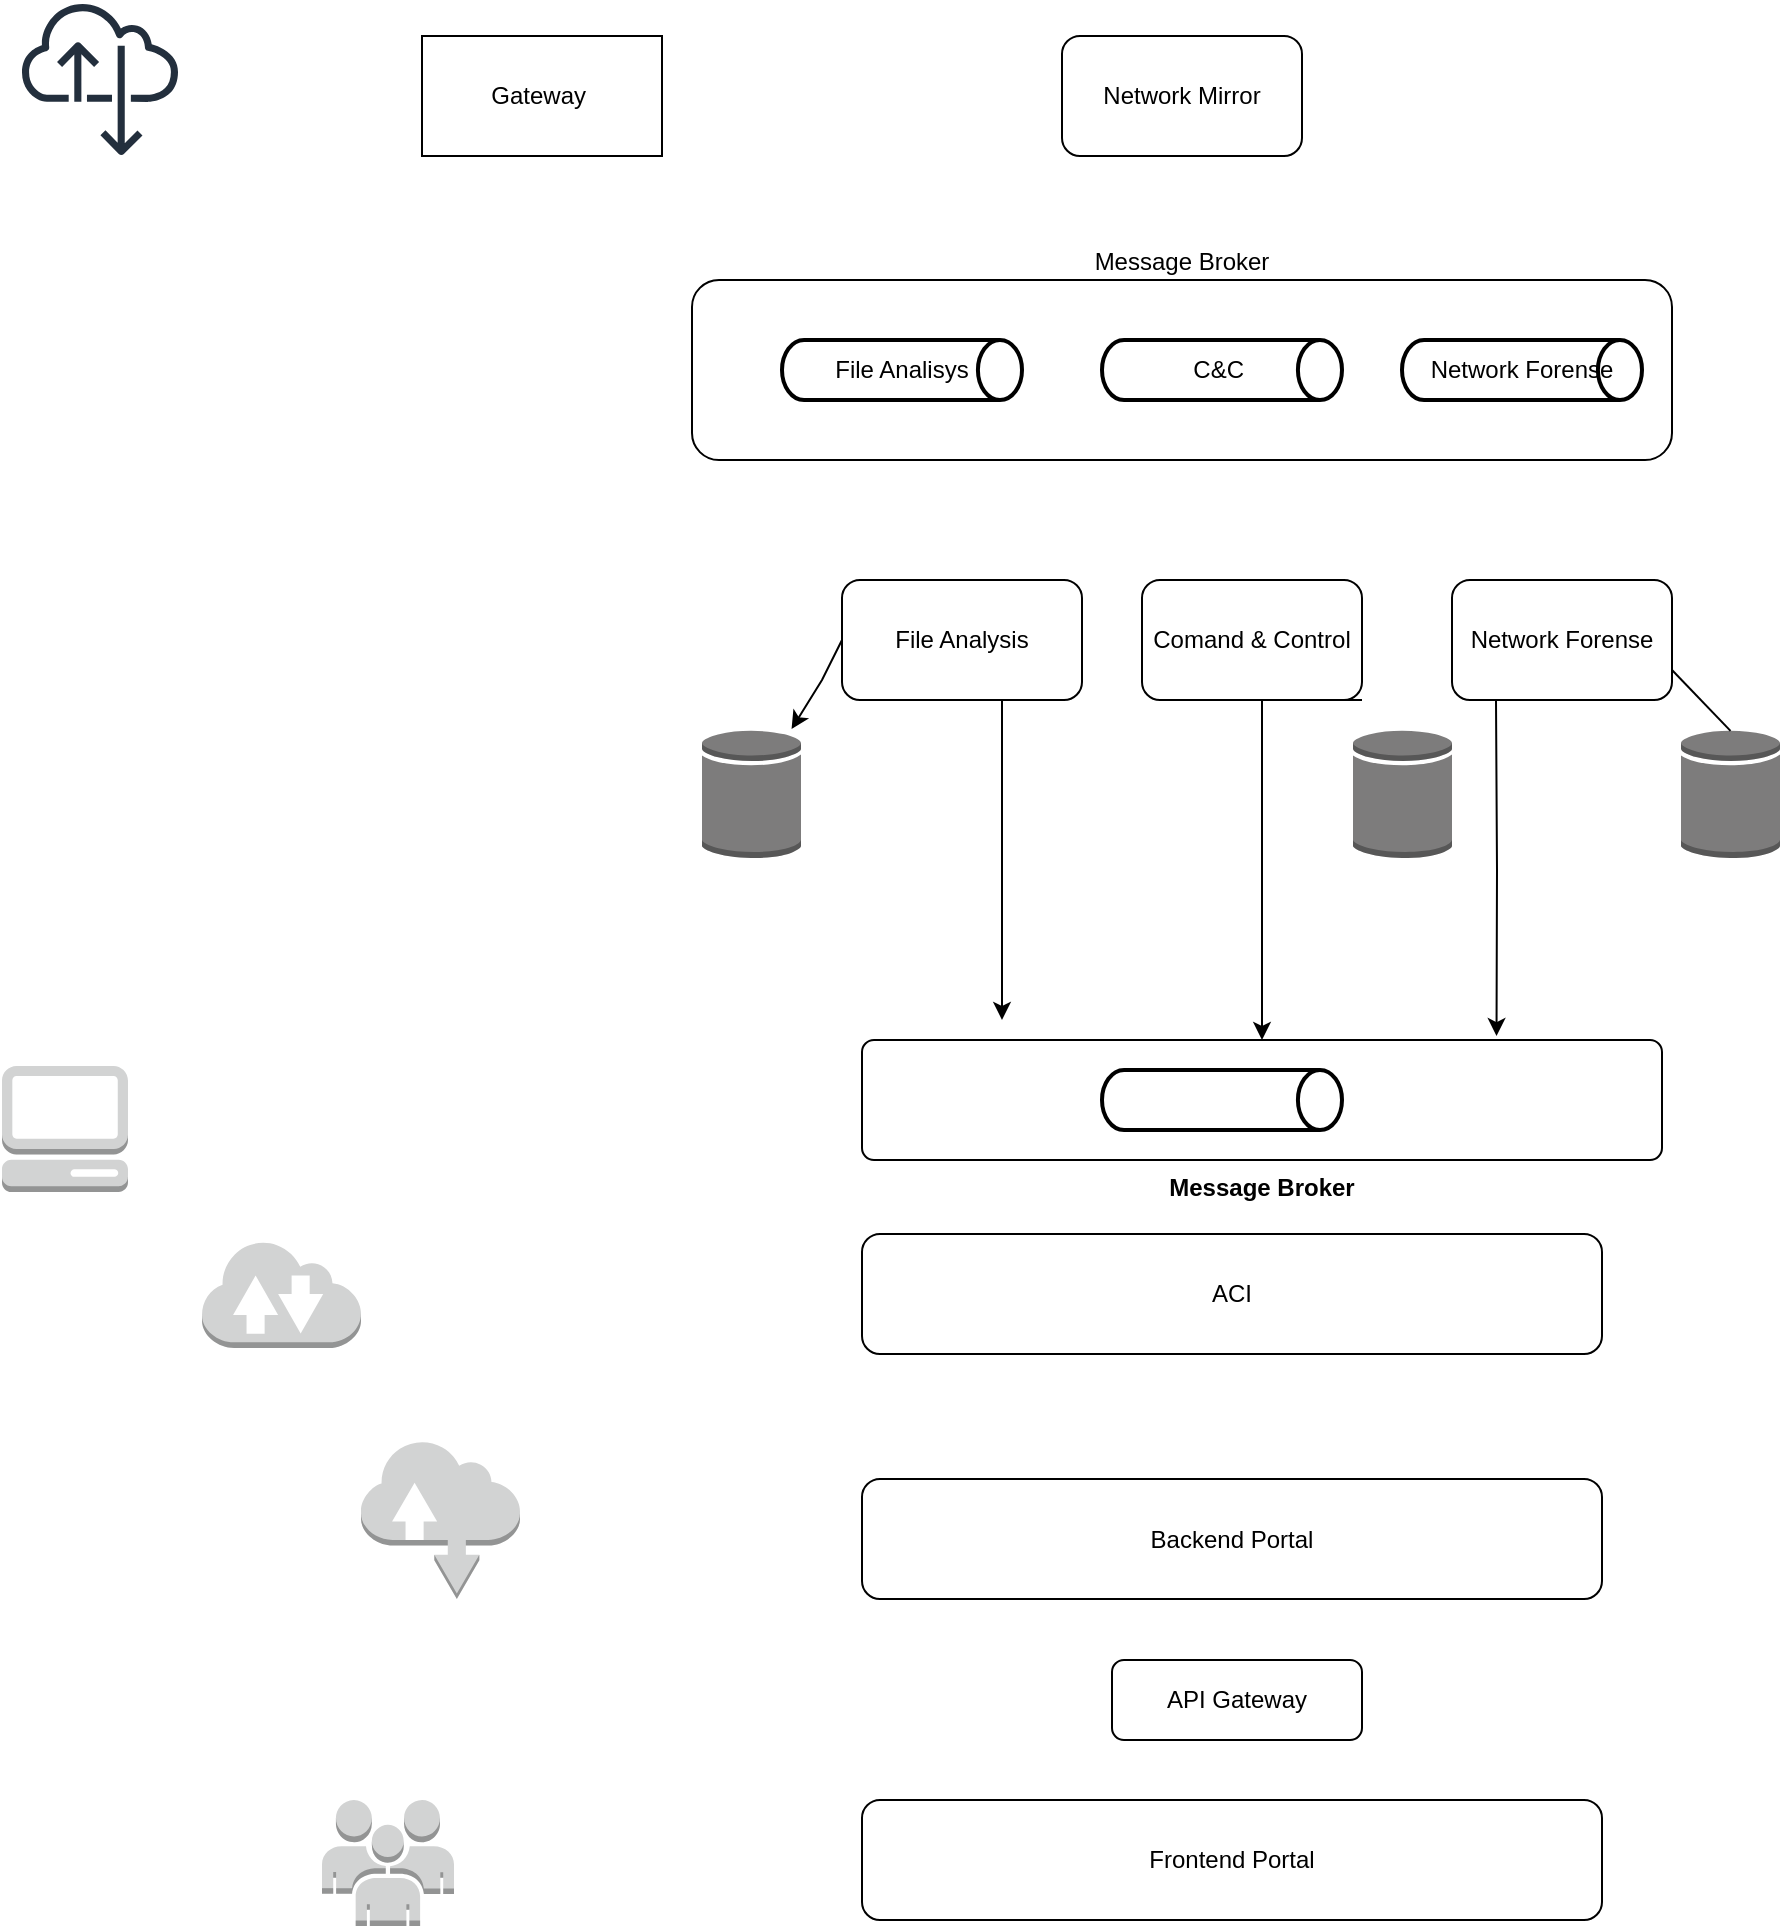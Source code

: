 <mxfile version="26.0.14">
  <diagram name="Page-1" id="a28eS1VH717H-jFmyvzE">
    <mxGraphModel dx="954" dy="647" grid="1" gridSize="10" guides="1" tooltips="1" connect="1" arrows="1" fold="1" page="1" pageScale="1" pageWidth="827" pageHeight="1169" math="0" shadow="0">
      <root>
        <mxCell id="0" />
        <mxCell id="1" parent="0" />
        <mxCell id="QOSQDGM2Vr5bahmL-OwR-1" value="Gateway&amp;nbsp;" style="rounded=0;whiteSpace=wrap;html=1;" vertex="1" parent="1">
          <mxGeometry x="230" y="38" width="120" height="60" as="geometry" />
        </mxCell>
        <mxCell id="QOSQDGM2Vr5bahmL-OwR-2" value="" style="sketch=0;outlineConnect=0;fontColor=#232F3E;gradientColor=none;fillColor=#232F3D;strokeColor=none;dashed=0;verticalLabelPosition=bottom;verticalAlign=top;align=center;html=1;fontSize=12;fontStyle=0;aspect=fixed;pointerEvents=1;shape=mxgraph.aws4.internet_alt22;" vertex="1" parent="1">
          <mxGeometry x="30" y="20" width="78" height="78" as="geometry" />
        </mxCell>
        <mxCell id="QOSQDGM2Vr5bahmL-OwR-3" value="Network Mirror" style="rounded=1;whiteSpace=wrap;html=1;" vertex="1" parent="1">
          <mxGeometry x="550" y="38" width="120" height="60" as="geometry" />
        </mxCell>
        <mxCell id="QOSQDGM2Vr5bahmL-OwR-8" value="Message Broker" style="rounded=1;whiteSpace=wrap;html=1;fillColor=none;labelPosition=center;verticalLabelPosition=top;align=center;verticalAlign=bottom;" vertex="1" parent="1">
          <mxGeometry x="365" y="160" width="490" height="90" as="geometry" />
        </mxCell>
        <mxCell id="QOSQDGM2Vr5bahmL-OwR-10" value="C&amp;amp;C&amp;nbsp;" style="strokeWidth=2;html=1;shape=mxgraph.flowchart.direct_data;whiteSpace=wrap;" vertex="1" parent="1">
          <mxGeometry x="570" y="190" width="120" height="30" as="geometry" />
        </mxCell>
        <mxCell id="QOSQDGM2Vr5bahmL-OwR-11" value="Network Forense" style="strokeWidth=2;html=1;shape=mxgraph.flowchart.direct_data;whiteSpace=wrap;" vertex="1" parent="1">
          <mxGeometry x="720" y="190" width="120" height="30" as="geometry" />
        </mxCell>
        <mxCell id="QOSQDGM2Vr5bahmL-OwR-12" value="File Analisys" style="strokeWidth=2;html=1;shape=mxgraph.flowchart.direct_data;whiteSpace=wrap;" vertex="1" parent="1">
          <mxGeometry x="410" y="190" width="120" height="30" as="geometry" />
        </mxCell>
        <mxCell id="QOSQDGM2Vr5bahmL-OwR-13" value="" style="outlineConnect=0;dashed=0;verticalLabelPosition=top;verticalAlign=bottom;align=center;shape=mxgraph.aws3.users;fillColor=#D2D3D3;gradientColor=none;html=1;labelPosition=center;" vertex="1" parent="1">
          <mxGeometry x="180" y="920" width="66" height="63" as="geometry" />
        </mxCell>
        <mxCell id="QOSQDGM2Vr5bahmL-OwR-14" value="" style="outlineConnect=0;dashed=0;verticalLabelPosition=bottom;verticalAlign=top;align=center;html=1;shape=mxgraph.aws3.generic_database;fillColor=#7D7C7C;gradientColor=none;" vertex="1" parent="1">
          <mxGeometry x="370" y="384.5" width="49.5" height="64.5" as="geometry" />
        </mxCell>
        <mxCell id="QOSQDGM2Vr5bahmL-OwR-15" value="" style="outlineConnect=0;dashed=0;verticalLabelPosition=bottom;verticalAlign=top;align=center;html=1;shape=mxgraph.aws3.management_console;fillColor=#D2D3D3;gradientColor=none;" vertex="1" parent="1">
          <mxGeometry x="20" y="553" width="63" height="63" as="geometry" />
        </mxCell>
        <mxCell id="QOSQDGM2Vr5bahmL-OwR-16" value="" style="outlineConnect=0;dashed=0;verticalLabelPosition=bottom;verticalAlign=top;align=center;html=1;shape=mxgraph.aws3.internet_2;fillColor=#D2D3D3;gradientColor=none;" vertex="1" parent="1">
          <mxGeometry x="120" y="640" width="79.5" height="54" as="geometry" />
        </mxCell>
        <mxCell id="QOSQDGM2Vr5bahmL-OwR-17" value="" style="outlineConnect=0;dashed=0;verticalLabelPosition=bottom;verticalAlign=top;align=center;html=1;shape=mxgraph.aws3.internet;fillColor=#D2D3D3;gradientColor=none;" vertex="1" parent="1">
          <mxGeometry x="199.5" y="740" width="79.5" height="79.5" as="geometry" />
        </mxCell>
        <mxCell id="QOSQDGM2Vr5bahmL-OwR-46" style="rounded=0;orthogonalLoop=1;jettySize=auto;html=1;exitX=0;exitY=0.5;exitDx=0;exitDy=0;startArrow=none;startFill=0;" edge="1" parent="1" source="QOSQDGM2Vr5bahmL-OwR-18" target="QOSQDGM2Vr5bahmL-OwR-14">
          <mxGeometry relative="1" as="geometry">
            <Array as="points">
              <mxPoint x="430" y="360" />
            </Array>
          </mxGeometry>
        </mxCell>
        <mxCell id="QOSQDGM2Vr5bahmL-OwR-18" value="File Analysis" style="rounded=1;whiteSpace=wrap;html=1;" vertex="1" parent="1">
          <mxGeometry x="440" y="310" width="120" height="60" as="geometry" />
        </mxCell>
        <mxCell id="QOSQDGM2Vr5bahmL-OwR-19" value="Comand &amp;amp; Control" style="rounded=1;whiteSpace=wrap;html=1;" vertex="1" parent="1">
          <mxGeometry x="590" y="310" width="110" height="60" as="geometry" />
        </mxCell>
        <mxCell id="QOSQDGM2Vr5bahmL-OwR-20" value="Network Forense" style="rounded=1;whiteSpace=wrap;html=1;" vertex="1" parent="1">
          <mxGeometry x="745" y="310" width="110" height="60" as="geometry" />
        </mxCell>
        <mxCell id="QOSQDGM2Vr5bahmL-OwR-21" value="" style="outlineConnect=0;dashed=0;verticalLabelPosition=bottom;verticalAlign=top;align=center;html=1;shape=mxgraph.aws3.generic_database;fillColor=#7D7C7C;gradientColor=none;" vertex="1" parent="1">
          <mxGeometry x="695.5" y="384.5" width="49.5" height="64.5" as="geometry" />
        </mxCell>
        <mxCell id="QOSQDGM2Vr5bahmL-OwR-22" value="" style="outlineConnect=0;dashed=0;verticalLabelPosition=bottom;verticalAlign=top;align=center;html=1;shape=mxgraph.aws3.generic_database;fillColor=#7D7C7C;gradientColor=none;" vertex="1" parent="1">
          <mxGeometry x="859.5" y="384.5" width="49.5" height="64.5" as="geometry" />
        </mxCell>
        <mxCell id="QOSQDGM2Vr5bahmL-OwR-23" value="&lt;b&gt;Message Broker&lt;/b&gt;" style="rounded=1;whiteSpace=wrap;html=1;fillColor=none;labelPosition=center;verticalLabelPosition=bottom;align=center;verticalAlign=top;arcSize=10;" vertex="1" parent="1">
          <mxGeometry x="450" y="540" width="400" height="60" as="geometry" />
        </mxCell>
        <mxCell id="QOSQDGM2Vr5bahmL-OwR-24" value="" style="strokeWidth=2;html=1;shape=mxgraph.flowchart.direct_data;whiteSpace=wrap;" vertex="1" parent="1">
          <mxGeometry x="570" y="555" width="120" height="30" as="geometry" />
        </mxCell>
        <mxCell id="QOSQDGM2Vr5bahmL-OwR-27" value="ACI" style="rounded=1;whiteSpace=wrap;html=1;" vertex="1" parent="1">
          <mxGeometry x="450" y="637" width="370" height="60" as="geometry" />
        </mxCell>
        <mxCell id="QOSQDGM2Vr5bahmL-OwR-28" value="Backend Portal" style="rounded=1;whiteSpace=wrap;html=1;" vertex="1" parent="1">
          <mxGeometry x="450" y="759.5" width="370" height="60" as="geometry" />
        </mxCell>
        <mxCell id="QOSQDGM2Vr5bahmL-OwR-29" value="API Gateway" style="rounded=1;whiteSpace=wrap;html=1;" vertex="1" parent="1">
          <mxGeometry x="575" y="850" width="125" height="40" as="geometry" />
        </mxCell>
        <mxCell id="QOSQDGM2Vr5bahmL-OwR-30" value="Frontend Portal" style="rounded=1;whiteSpace=wrap;html=1;" vertex="1" parent="1">
          <mxGeometry x="450" y="920" width="370" height="60" as="geometry" />
        </mxCell>
        <mxCell id="QOSQDGM2Vr5bahmL-OwR-36" style="edgeStyle=orthogonalEdgeStyle;rounded=0;orthogonalLoop=1;jettySize=auto;html=1;exitX=1;exitY=1;exitDx=0;exitDy=0;" edge="1" parent="1" source="QOSQDGM2Vr5bahmL-OwR-19">
          <mxGeometry relative="1" as="geometry">
            <mxPoint x="650" y="540" as="targetPoint" />
            <Array as="points">
              <mxPoint x="650" y="370" />
              <mxPoint x="650" y="540" />
            </Array>
          </mxGeometry>
        </mxCell>
        <mxCell id="QOSQDGM2Vr5bahmL-OwR-37" style="edgeStyle=orthogonalEdgeStyle;rounded=0;orthogonalLoop=1;jettySize=auto;html=1;exitX=1;exitY=1;exitDx=0;exitDy=0;entryX=0.12;entryY=-0.167;entryDx=0;entryDy=0;entryPerimeter=0;" edge="1" parent="1">
          <mxGeometry relative="1" as="geometry">
            <mxPoint x="520" y="370" as="sourcePoint" />
            <mxPoint x="520" y="529.98" as="targetPoint" />
          </mxGeometry>
        </mxCell>
        <mxCell id="QOSQDGM2Vr5bahmL-OwR-38" style="edgeStyle=orthogonalEdgeStyle;rounded=0;orthogonalLoop=1;jettySize=auto;html=1;entryX=0.968;entryY=-0.033;entryDx=0;entryDy=0;entryPerimeter=0;" edge="1" parent="1">
          <mxGeometry relative="1" as="geometry">
            <mxPoint x="767" y="370" as="sourcePoint" />
            <mxPoint x="767.26" y="538.02" as="targetPoint" />
          </mxGeometry>
        </mxCell>
        <mxCell id="QOSQDGM2Vr5bahmL-OwR-45" style="rounded=0;orthogonalLoop=1;jettySize=auto;html=1;entryX=0.5;entryY=0.015;entryDx=0;entryDy=0;entryPerimeter=0;strokeColor=default;endArrow=none;startFill=0;exitX=1;exitY=0.75;exitDx=0;exitDy=0;" edge="1" parent="1" source="QOSQDGM2Vr5bahmL-OwR-20" target="QOSQDGM2Vr5bahmL-OwR-22">
          <mxGeometry relative="1" as="geometry">
            <Array as="points" />
          </mxGeometry>
        </mxCell>
      </root>
    </mxGraphModel>
  </diagram>
</mxfile>
